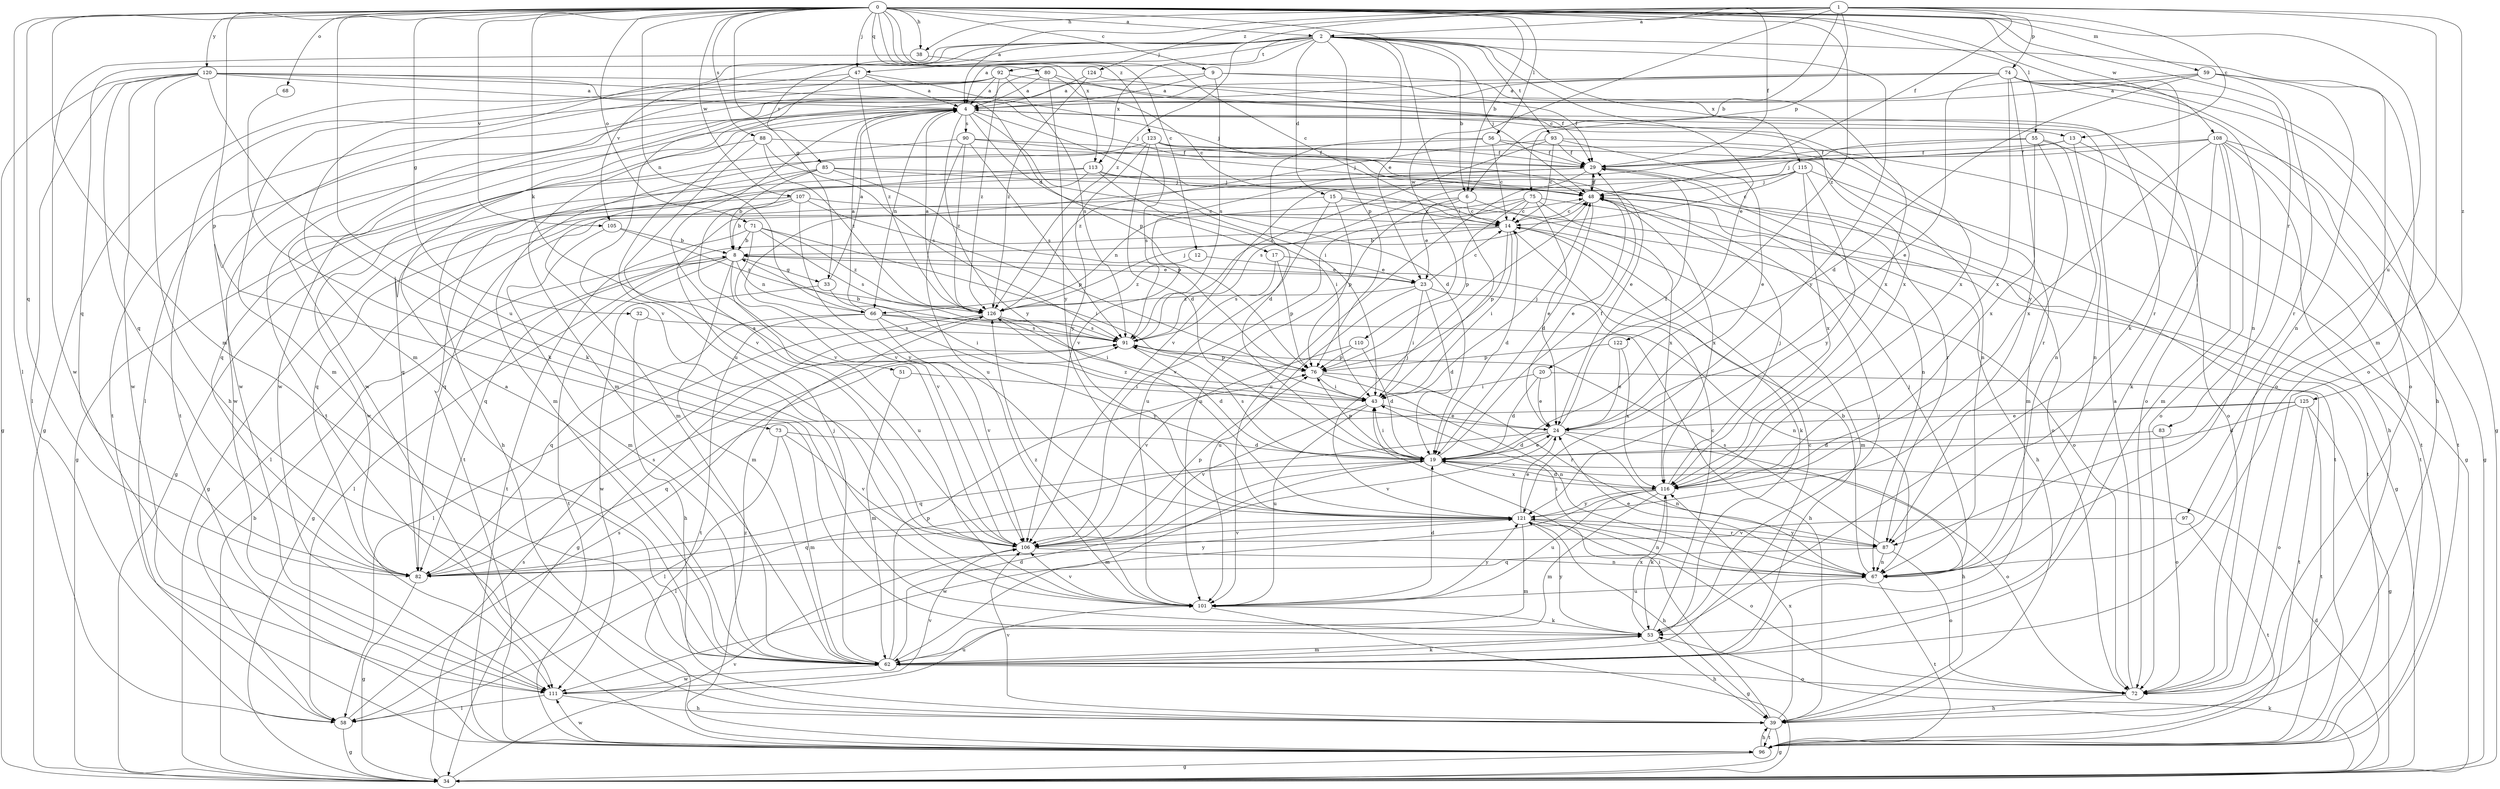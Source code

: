 strict digraph  {
0;
1;
2;
4;
6;
8;
9;
12;
13;
14;
15;
17;
19;
20;
23;
24;
29;
32;
33;
34;
38;
39;
43;
47;
48;
51;
53;
55;
56;
58;
59;
62;
66;
67;
68;
71;
72;
73;
74;
75;
76;
80;
82;
83;
85;
87;
88;
90;
91;
92;
93;
96;
97;
101;
105;
106;
107;
108;
110;
111;
113;
115;
116;
120;
121;
122;
123;
124;
125;
126;
0 -> 2  [label=a];
0 -> 6  [label=b];
0 -> 9  [label=c];
0 -> 12  [label=c];
0 -> 29  [label=f];
0 -> 32  [label=g];
0 -> 33  [label=g];
0 -> 38  [label=h];
0 -> 43  [label=i];
0 -> 47  [label=j];
0 -> 51  [label=k];
0 -> 53  [label=k];
0 -> 55  [label=l];
0 -> 56  [label=l];
0 -> 58  [label=l];
0 -> 59  [label=m];
0 -> 62  [label=m];
0 -> 66  [label=n];
0 -> 68  [label=o];
0 -> 71  [label=o];
0 -> 73  [label=p];
0 -> 80  [label=q];
0 -> 82  [label=q];
0 -> 83  [label=r];
0 -> 88  [label=s];
0 -> 97  [label=u];
0 -> 101  [label=u];
0 -> 105  [label=v];
0 -> 107  [label=w];
0 -> 108  [label=w];
0 -> 113  [label=x];
0 -> 120  [label=y];
0 -> 122  [label=z];
0 -> 123  [label=z];
1 -> 2  [label=a];
1 -> 4  [label=a];
1 -> 6  [label=b];
1 -> 13  [label=c];
1 -> 29  [label=f];
1 -> 38  [label=h];
1 -> 62  [label=m];
1 -> 74  [label=p];
1 -> 75  [label=p];
1 -> 110  [label=w];
1 -> 124  [label=z];
1 -> 125  [label=z];
1 -> 126  [label=z];
2 -> 4  [label=a];
2 -> 6  [label=b];
2 -> 15  [label=d];
2 -> 20  [label=e];
2 -> 23  [label=e];
2 -> 47  [label=j];
2 -> 48  [label=j];
2 -> 62  [label=m];
2 -> 72  [label=o];
2 -> 76  [label=p];
2 -> 82  [label=q];
2 -> 85  [label=r];
2 -> 92  [label=t];
2 -> 93  [label=t];
2 -> 105  [label=v];
2 -> 113  [label=x];
2 -> 115  [label=x];
2 -> 121  [label=y];
4 -> 13  [label=c];
4 -> 17  [label=d];
4 -> 19  [label=d];
4 -> 43  [label=i];
4 -> 62  [label=m];
4 -> 66  [label=n];
4 -> 72  [label=o];
4 -> 90  [label=s];
4 -> 101  [label=u];
4 -> 111  [label=w];
4 -> 121  [label=y];
6 -> 14  [label=c];
6 -> 23  [label=e];
6 -> 66  [label=n];
6 -> 72  [label=o];
6 -> 101  [label=u];
8 -> 23  [label=e];
8 -> 33  [label=g];
8 -> 34  [label=g];
8 -> 58  [label=l];
8 -> 62  [label=m];
8 -> 66  [label=n];
8 -> 96  [label=t];
8 -> 101  [label=u];
9 -> 4  [label=a];
9 -> 29  [label=f];
9 -> 91  [label=s];
9 -> 96  [label=t];
9 -> 116  [label=x];
12 -> 23  [label=e];
12 -> 126  [label=z];
13 -> 29  [label=f];
13 -> 67  [label=n];
13 -> 96  [label=t];
13 -> 106  [label=v];
14 -> 8  [label=b];
14 -> 19  [label=d];
14 -> 43  [label=i];
14 -> 53  [label=k];
14 -> 62  [label=m];
14 -> 76  [label=p];
14 -> 82  [label=q];
15 -> 14  [label=c];
15 -> 34  [label=g];
15 -> 58  [label=l];
15 -> 76  [label=p];
15 -> 101  [label=u];
17 -> 23  [label=e];
17 -> 76  [label=p];
17 -> 91  [label=s];
19 -> 24  [label=e];
19 -> 29  [label=f];
19 -> 43  [label=i];
19 -> 58  [label=l];
19 -> 62  [label=m];
19 -> 72  [label=o];
19 -> 76  [label=p];
19 -> 91  [label=s];
19 -> 116  [label=x];
20 -> 19  [label=d];
20 -> 24  [label=e];
20 -> 43  [label=i];
20 -> 96  [label=t];
23 -> 14  [label=c];
23 -> 19  [label=d];
23 -> 43  [label=i];
23 -> 67  [label=n];
23 -> 101  [label=u];
23 -> 126  [label=z];
24 -> 19  [label=d];
24 -> 29  [label=f];
24 -> 39  [label=h];
24 -> 67  [label=n];
24 -> 82  [label=q];
24 -> 106  [label=v];
24 -> 126  [label=z];
29 -> 48  [label=j];
29 -> 82  [label=q];
29 -> 87  [label=r];
29 -> 91  [label=s];
29 -> 96  [label=t];
29 -> 106  [label=v];
32 -> 39  [label=h];
32 -> 91  [label=s];
33 -> 4  [label=a];
33 -> 43  [label=i];
33 -> 111  [label=w];
34 -> 8  [label=b];
34 -> 19  [label=d];
34 -> 53  [label=k];
34 -> 91  [label=s];
34 -> 106  [label=v];
38 -> 14  [label=c];
38 -> 111  [label=w];
39 -> 34  [label=g];
39 -> 43  [label=i];
39 -> 96  [label=t];
39 -> 106  [label=v];
39 -> 116  [label=x];
43 -> 24  [label=e];
43 -> 48  [label=j];
43 -> 101  [label=u];
43 -> 106  [label=v];
47 -> 4  [label=a];
47 -> 48  [label=j];
47 -> 62  [label=m];
47 -> 106  [label=v];
47 -> 126  [label=z];
48 -> 14  [label=c];
48 -> 19  [label=d];
48 -> 24  [label=e];
48 -> 29  [label=f];
48 -> 39  [label=h];
48 -> 116  [label=x];
51 -> 43  [label=i];
51 -> 62  [label=m];
53 -> 14  [label=c];
53 -> 39  [label=h];
53 -> 48  [label=j];
53 -> 62  [label=m];
53 -> 116  [label=x];
53 -> 121  [label=y];
55 -> 29  [label=f];
55 -> 48  [label=j];
55 -> 62  [label=m];
55 -> 67  [label=n];
55 -> 72  [label=o];
55 -> 116  [label=x];
56 -> 14  [label=c];
56 -> 19  [label=d];
56 -> 29  [label=f];
56 -> 34  [label=g];
56 -> 87  [label=r];
58 -> 34  [label=g];
58 -> 91  [label=s];
59 -> 4  [label=a];
59 -> 19  [label=d];
59 -> 67  [label=n];
59 -> 72  [label=o];
59 -> 87  [label=r];
59 -> 111  [label=w];
62 -> 4  [label=a];
62 -> 14  [label=c];
62 -> 19  [label=d];
62 -> 48  [label=j];
62 -> 53  [label=k];
62 -> 72  [label=o];
62 -> 76  [label=p];
62 -> 111  [label=w];
66 -> 4  [label=a];
66 -> 39  [label=h];
66 -> 82  [label=q];
66 -> 91  [label=s];
66 -> 96  [label=t];
66 -> 106  [label=v];
66 -> 121  [label=y];
67 -> 8  [label=b];
67 -> 24  [label=e];
67 -> 43  [label=i];
67 -> 48  [label=j];
67 -> 96  [label=t];
67 -> 101  [label=u];
68 -> 53  [label=k];
71 -> 8  [label=b];
71 -> 43  [label=i];
71 -> 91  [label=s];
71 -> 96  [label=t];
71 -> 106  [label=v];
71 -> 126  [label=z];
72 -> 4  [label=a];
72 -> 39  [label=h];
73 -> 19  [label=d];
73 -> 58  [label=l];
73 -> 62  [label=m];
73 -> 106  [label=v];
74 -> 4  [label=a];
74 -> 24  [label=e];
74 -> 34  [label=g];
74 -> 39  [label=h];
74 -> 58  [label=l];
74 -> 67  [label=n];
74 -> 72  [label=o];
74 -> 111  [label=w];
74 -> 116  [label=x];
74 -> 121  [label=y];
75 -> 14  [label=c];
75 -> 24  [label=e];
75 -> 76  [label=p];
75 -> 82  [label=q];
75 -> 96  [label=t];
75 -> 106  [label=v];
75 -> 116  [label=x];
76 -> 43  [label=i];
76 -> 67  [label=n];
76 -> 87  [label=r];
80 -> 4  [label=a];
80 -> 14  [label=c];
80 -> 96  [label=t];
80 -> 116  [label=x];
80 -> 121  [label=y];
82 -> 34  [label=g];
82 -> 91  [label=s];
82 -> 121  [label=y];
83 -> 19  [label=d];
83 -> 72  [label=o];
85 -> 8  [label=b];
85 -> 39  [label=h];
85 -> 48  [label=j];
85 -> 62  [label=m];
85 -> 72  [label=o];
85 -> 76  [label=p];
87 -> 67  [label=n];
87 -> 72  [label=o];
87 -> 82  [label=q];
87 -> 91  [label=s];
87 -> 121  [label=y];
88 -> 29  [label=f];
88 -> 91  [label=s];
88 -> 106  [label=v];
88 -> 111  [label=w];
88 -> 126  [label=z];
90 -> 29  [label=f];
90 -> 48  [label=j];
90 -> 82  [label=q];
90 -> 91  [label=s];
90 -> 101  [label=u];
90 -> 126  [label=z];
91 -> 8  [label=b];
91 -> 19  [label=d];
91 -> 76  [label=p];
92 -> 4  [label=a];
92 -> 34  [label=g];
92 -> 91  [label=s];
92 -> 96  [label=t];
92 -> 111  [label=w];
92 -> 116  [label=x];
92 -> 126  [label=z];
93 -> 14  [label=c];
93 -> 24  [label=e];
93 -> 29  [label=f];
93 -> 34  [label=g];
93 -> 91  [label=s];
93 -> 126  [label=z];
96 -> 34  [label=g];
96 -> 39  [label=h];
96 -> 111  [label=w];
96 -> 126  [label=z];
97 -> 96  [label=t];
97 -> 106  [label=v];
101 -> 19  [label=d];
101 -> 34  [label=g];
101 -> 53  [label=k];
101 -> 106  [label=v];
101 -> 121  [label=y];
101 -> 126  [label=z];
105 -> 8  [label=b];
105 -> 62  [label=m];
105 -> 126  [label=z];
106 -> 4  [label=a];
106 -> 67  [label=n];
106 -> 76  [label=p];
107 -> 8  [label=b];
107 -> 14  [label=c];
107 -> 34  [label=g];
107 -> 76  [label=p];
107 -> 82  [label=q];
107 -> 121  [label=y];
108 -> 29  [label=f];
108 -> 34  [label=g];
108 -> 39  [label=h];
108 -> 53  [label=k];
108 -> 62  [label=m];
108 -> 72  [label=o];
108 -> 96  [label=t];
108 -> 106  [label=v];
108 -> 116  [label=x];
110 -> 19  [label=d];
110 -> 76  [label=p];
110 -> 106  [label=v];
111 -> 39  [label=h];
111 -> 58  [label=l];
111 -> 101  [label=u];
111 -> 106  [label=v];
113 -> 34  [label=g];
113 -> 43  [label=i];
113 -> 48  [label=j];
113 -> 67  [label=n];
113 -> 96  [label=t];
113 -> 106  [label=v];
115 -> 14  [label=c];
115 -> 48  [label=j];
115 -> 96  [label=t];
115 -> 101  [label=u];
115 -> 116  [label=x];
115 -> 121  [label=y];
116 -> 19  [label=d];
116 -> 48  [label=j];
116 -> 53  [label=k];
116 -> 62  [label=m];
116 -> 101  [label=u];
116 -> 111  [label=w];
116 -> 121  [label=y];
120 -> 4  [label=a];
120 -> 34  [label=g];
120 -> 39  [label=h];
120 -> 48  [label=j];
120 -> 53  [label=k];
120 -> 58  [label=l];
120 -> 76  [label=p];
120 -> 82  [label=q];
120 -> 87  [label=r];
120 -> 111  [label=w];
121 -> 24  [label=e];
121 -> 39  [label=h];
121 -> 48  [label=j];
121 -> 62  [label=m];
121 -> 67  [label=n];
121 -> 72  [label=o];
121 -> 82  [label=q];
121 -> 87  [label=r];
121 -> 106  [label=v];
122 -> 24  [label=e];
122 -> 76  [label=p];
122 -> 116  [label=x];
123 -> 19  [label=d];
123 -> 24  [label=e];
123 -> 29  [label=f];
123 -> 62  [label=m];
123 -> 67  [label=n];
123 -> 91  [label=s];
123 -> 121  [label=y];
124 -> 4  [label=a];
124 -> 29  [label=f];
124 -> 126  [label=z];
125 -> 19  [label=d];
125 -> 24  [label=e];
125 -> 34  [label=g];
125 -> 72  [label=o];
125 -> 82  [label=q];
125 -> 96  [label=t];
126 -> 4  [label=a];
126 -> 34  [label=g];
126 -> 43  [label=i];
126 -> 48  [label=j];
126 -> 58  [label=l];
126 -> 91  [label=s];
}
